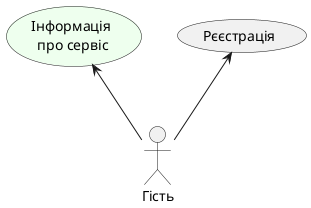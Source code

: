 @startuml
actor "Гість" as Guest

usecase "Рєєстрація" as SG1
usecase "Інформація\n про сервіс" as SG2 #eeffee

Guest -u-> SG1
Guest -u-> SG2

@enduml
